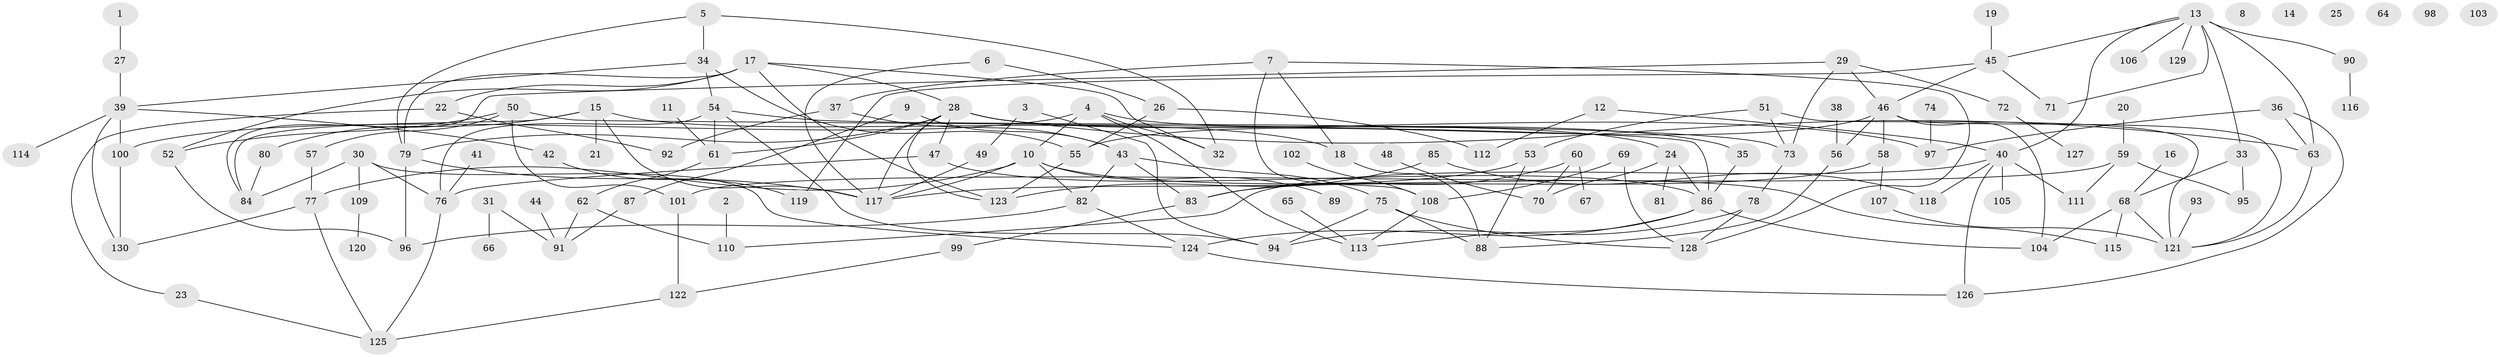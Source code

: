 // coarse degree distribution, {1: 0.23076923076923078, 2: 0.18461538461538463, 12: 0.03076923076923077, 6: 0.046153846153846156, 3: 0.09230769230769231, 8: 0.015384615384615385, 0: 0.09230769230769231, 5: 0.07692307692307693, 7: 0.03076923076923077, 4: 0.15384615384615385, 15: 0.015384615384615385, 10: 0.015384615384615385, 11: 0.015384615384615385}
// Generated by graph-tools (version 1.1) at 2025/16/03/04/25 18:16:25]
// undirected, 130 vertices, 186 edges
graph export_dot {
graph [start="1"]
  node [color=gray90,style=filled];
  1;
  2;
  3;
  4;
  5;
  6;
  7;
  8;
  9;
  10;
  11;
  12;
  13;
  14;
  15;
  16;
  17;
  18;
  19;
  20;
  21;
  22;
  23;
  24;
  25;
  26;
  27;
  28;
  29;
  30;
  31;
  32;
  33;
  34;
  35;
  36;
  37;
  38;
  39;
  40;
  41;
  42;
  43;
  44;
  45;
  46;
  47;
  48;
  49;
  50;
  51;
  52;
  53;
  54;
  55;
  56;
  57;
  58;
  59;
  60;
  61;
  62;
  63;
  64;
  65;
  66;
  67;
  68;
  69;
  70;
  71;
  72;
  73;
  74;
  75;
  76;
  77;
  78;
  79;
  80;
  81;
  82;
  83;
  84;
  85;
  86;
  87;
  88;
  89;
  90;
  91;
  92;
  93;
  94;
  95;
  96;
  97;
  98;
  99;
  100;
  101;
  102;
  103;
  104;
  105;
  106;
  107;
  108;
  109;
  110;
  111;
  112;
  113;
  114;
  115;
  116;
  117;
  118;
  119;
  120;
  121;
  122;
  123;
  124;
  125;
  126;
  127;
  128;
  129;
  130;
  1 -- 27;
  2 -- 110;
  3 -- 49;
  3 -- 94;
  4 -- 10;
  4 -- 24;
  4 -- 32;
  4 -- 100;
  4 -- 113;
  5 -- 32;
  5 -- 34;
  5 -- 79;
  6 -- 26;
  6 -- 117;
  7 -- 18;
  7 -- 37;
  7 -- 108;
  7 -- 128;
  9 -- 43;
  9 -- 87;
  10 -- 77;
  10 -- 82;
  10 -- 89;
  10 -- 115;
  10 -- 117;
  11 -- 61;
  12 -- 40;
  12 -- 112;
  13 -- 33;
  13 -- 40;
  13 -- 45;
  13 -- 63;
  13 -- 71;
  13 -- 90;
  13 -- 106;
  13 -- 129;
  15 -- 18;
  15 -- 21;
  15 -- 80;
  15 -- 84;
  15 -- 117;
  16 -- 68;
  17 -- 22;
  17 -- 28;
  17 -- 32;
  17 -- 52;
  17 -- 79;
  17 -- 123;
  18 -- 88;
  19 -- 45;
  20 -- 59;
  22 -- 23;
  22 -- 92;
  23 -- 125;
  24 -- 70;
  24 -- 81;
  24 -- 86;
  26 -- 55;
  26 -- 112;
  27 -- 39;
  28 -- 35;
  28 -- 47;
  28 -- 61;
  28 -- 63;
  28 -- 79;
  28 -- 97;
  28 -- 117;
  28 -- 123;
  29 -- 46;
  29 -- 72;
  29 -- 73;
  29 -- 84;
  30 -- 76;
  30 -- 84;
  30 -- 109;
  30 -- 124;
  31 -- 66;
  31 -- 91;
  33 -- 68;
  33 -- 95;
  34 -- 39;
  34 -- 54;
  34 -- 55;
  35 -- 86;
  36 -- 63;
  36 -- 97;
  36 -- 126;
  37 -- 43;
  37 -- 92;
  38 -- 56;
  39 -- 42;
  39 -- 100;
  39 -- 114;
  39 -- 130;
  40 -- 105;
  40 -- 110;
  40 -- 111;
  40 -- 118;
  40 -- 126;
  41 -- 76;
  42 -- 119;
  43 -- 75;
  43 -- 82;
  43 -- 83;
  44 -- 91;
  45 -- 46;
  45 -- 71;
  45 -- 119;
  46 -- 55;
  46 -- 56;
  46 -- 58;
  46 -- 104;
  46 -- 121;
  47 -- 76;
  47 -- 86;
  48 -- 70;
  49 -- 117;
  50 -- 52;
  50 -- 57;
  50 -- 86;
  50 -- 101;
  51 -- 53;
  51 -- 73;
  51 -- 121;
  52 -- 96;
  53 -- 88;
  53 -- 117;
  54 -- 61;
  54 -- 73;
  54 -- 76;
  54 -- 94;
  55 -- 123;
  56 -- 88;
  57 -- 77;
  58 -- 83;
  58 -- 107;
  59 -- 95;
  59 -- 101;
  59 -- 111;
  60 -- 67;
  60 -- 70;
  60 -- 83;
  61 -- 62;
  62 -- 91;
  62 -- 110;
  63 -- 121;
  65 -- 113;
  68 -- 104;
  68 -- 115;
  68 -- 121;
  69 -- 108;
  69 -- 128;
  72 -- 127;
  73 -- 78;
  74 -- 97;
  75 -- 88;
  75 -- 94;
  75 -- 128;
  76 -- 125;
  77 -- 125;
  77 -- 130;
  78 -- 94;
  78 -- 128;
  79 -- 96;
  79 -- 117;
  80 -- 84;
  82 -- 96;
  82 -- 124;
  83 -- 99;
  85 -- 118;
  85 -- 123;
  86 -- 104;
  86 -- 113;
  86 -- 124;
  87 -- 91;
  90 -- 116;
  93 -- 121;
  99 -- 122;
  100 -- 130;
  101 -- 122;
  102 -- 108;
  107 -- 121;
  108 -- 113;
  109 -- 120;
  122 -- 125;
  124 -- 126;
}
